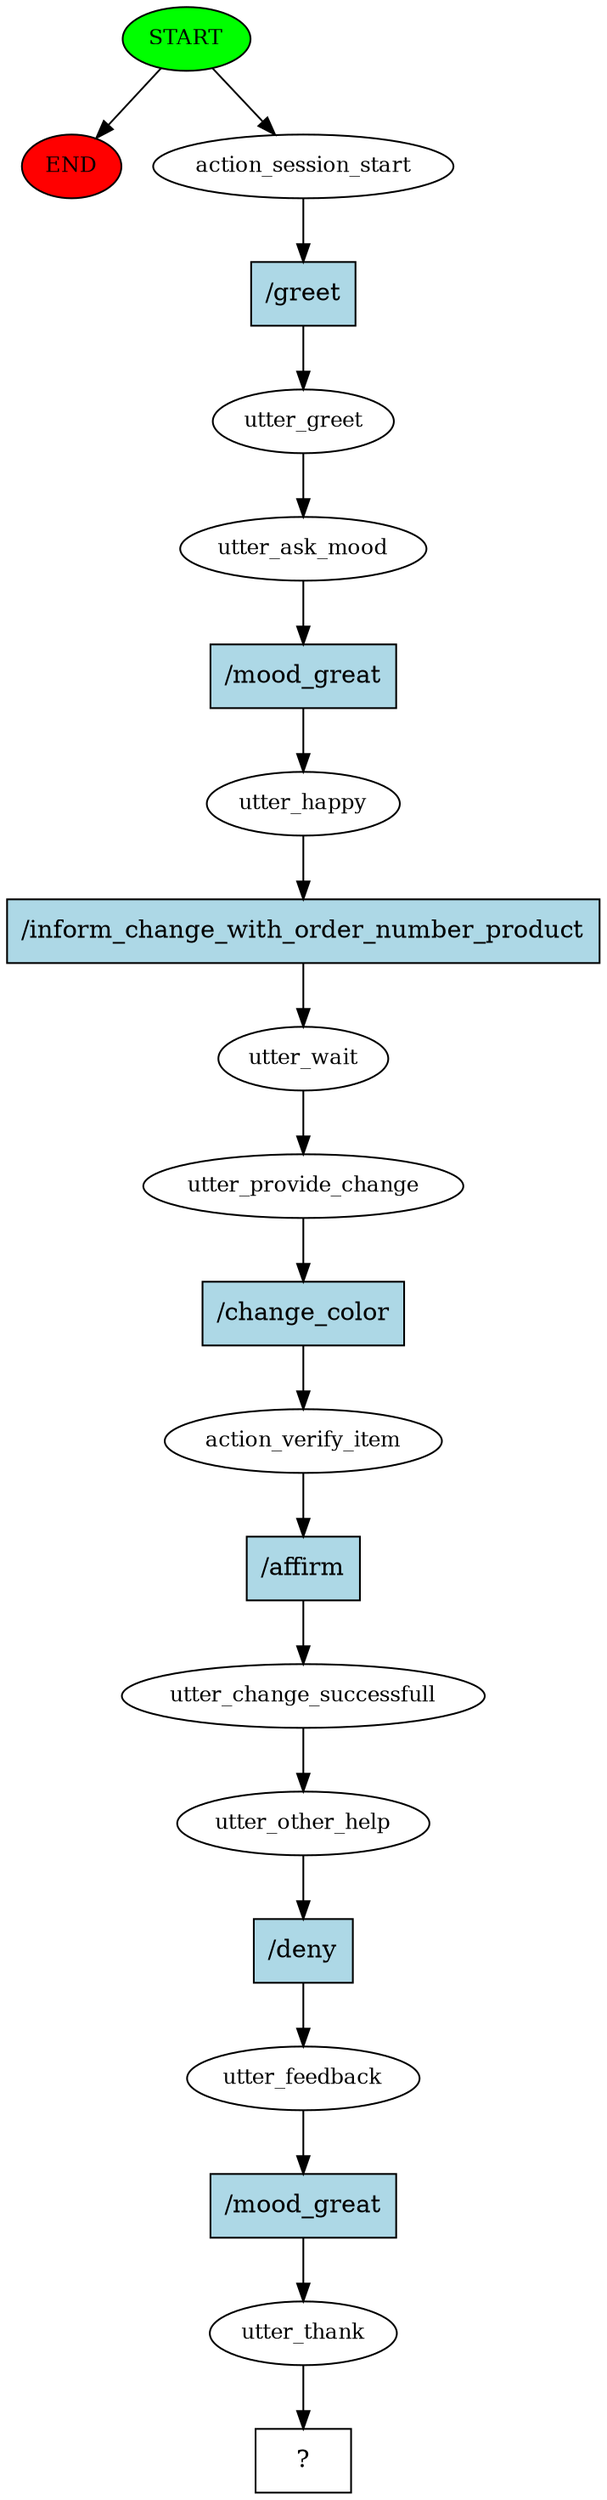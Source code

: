 digraph  {
0 [class="start active", fillcolor=green, fontsize=12, label=START, style=filled];
"-1" [class=end, fillcolor=red, fontsize=12, label=END, style=filled];
1 [class=active, fontsize=12, label=action_session_start];
2 [class=active, fontsize=12, label=utter_greet];
3 [class=active, fontsize=12, label=utter_ask_mood];
4 [class=active, fontsize=12, label=utter_happy];
5 [class=active, fontsize=12, label=utter_wait];
6 [class=active, fontsize=12, label=utter_provide_change];
7 [class=active, fontsize=12, label=action_verify_item];
8 [class=active, fontsize=12, label=utter_change_successfull];
9 [class=active, fontsize=12, label=utter_other_help];
10 [class=active, fontsize=12, label=utter_feedback];
11 [class=active, fontsize=12, label=utter_thank];
12 [class="intent dashed active", label="  ?  ", shape=rect];
13 [class="intent active", fillcolor=lightblue, label="/greet", shape=rect, style=filled];
14 [class="intent active", fillcolor=lightblue, label="/mood_great", shape=rect, style=filled];
15 [class="intent active", fillcolor=lightblue, label="/inform_change_with_order_number_product", shape=rect, style=filled];
16 [class="intent active", fillcolor=lightblue, label="/change_color", shape=rect, style=filled];
17 [class="intent active", fillcolor=lightblue, label="/affirm", shape=rect, style=filled];
18 [class="intent active", fillcolor=lightblue, label="/deny", shape=rect, style=filled];
19 [class="intent active", fillcolor=lightblue, label="/mood_great", shape=rect, style=filled];
0 -> "-1"  [class="", key=NONE, label=""];
0 -> 1  [class=active, key=NONE, label=""];
1 -> 13  [class=active, key=0];
2 -> 3  [class=active, key=NONE, label=""];
3 -> 14  [class=active, key=0];
4 -> 15  [class=active, key=0];
5 -> 6  [class=active, key=NONE, label=""];
6 -> 16  [class=active, key=0];
7 -> 17  [class=active, key=0];
8 -> 9  [class=active, key=NONE, label=""];
9 -> 18  [class=active, key=0];
10 -> 19  [class=active, key=0];
11 -> 12  [class=active, key=NONE, label=""];
13 -> 2  [class=active, key=0];
14 -> 4  [class=active, key=0];
15 -> 5  [class=active, key=0];
16 -> 7  [class=active, key=0];
17 -> 8  [class=active, key=0];
18 -> 10  [class=active, key=0];
19 -> 11  [class=active, key=0];
}

